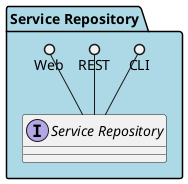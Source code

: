 @startuml



package "Service Repository" #lightblue {

    interface "Service Repository" as i {
    
    }


    CLI ()-- i
    REST ()-- i
    Web ()-- i
    


}

@enduml
